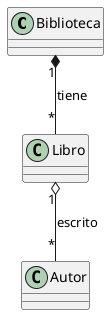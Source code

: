 @startuml
Class Biblioteca{
}
Class Libro{
}
Class Autor{
}
Biblioteca "1" *-- "*" Libro:tiene
Libro "1"  o-- "*"  Autor:escrito
@enduml